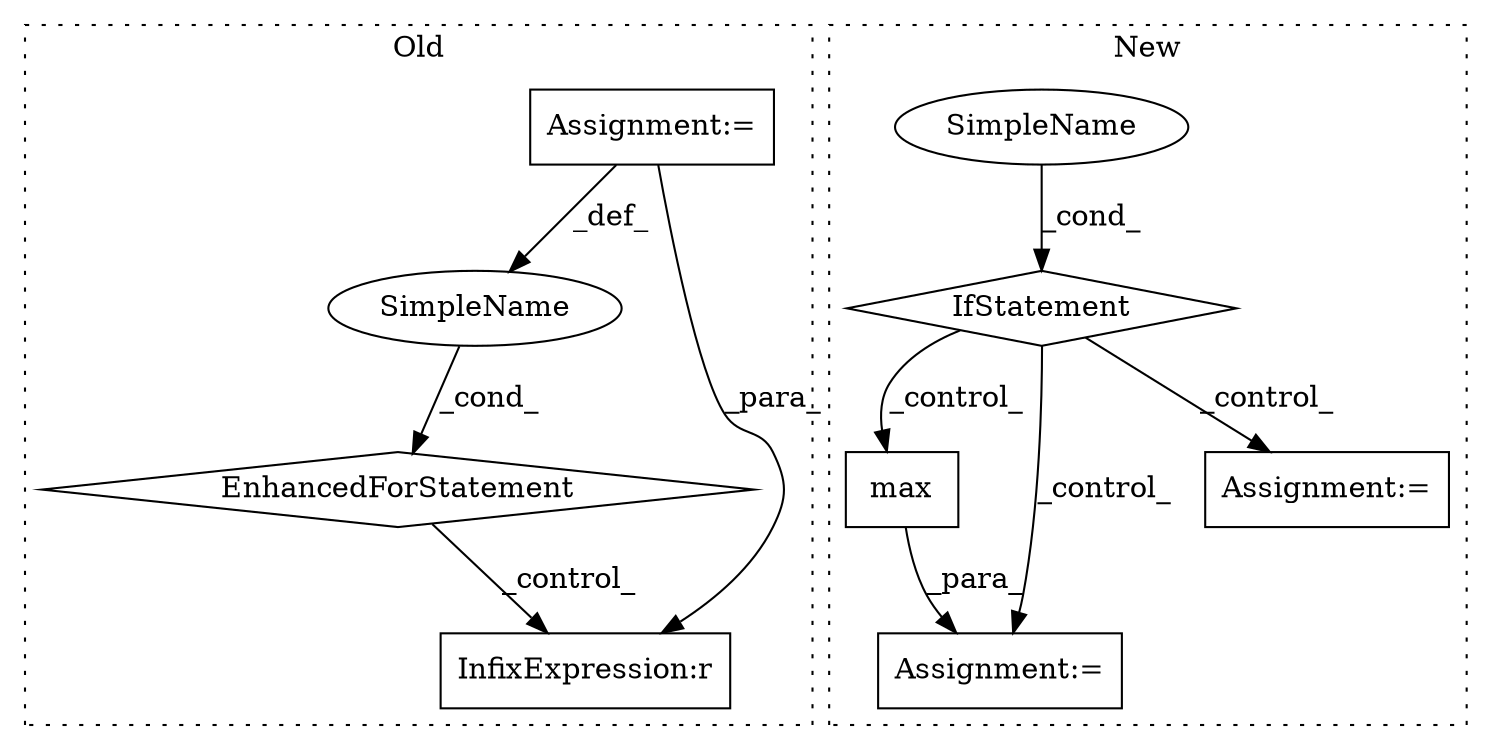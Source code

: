 digraph G {
subgraph cluster0 {
1 [label="EnhancedForStatement" a="70" s="2745,2826" l="61,2" shape="diamond"];
6 [label="Assignment:=" a="7" s="2745,2826" l="61,2" shape="box"];
7 [label="SimpleName" a="42" s="2810" l="2" shape="ellipse"];
8 [label="InfixExpression:r" a="27" s="3060" l="4" shape="box"];
label = "Old";
style="dotted";
}
subgraph cluster1 {
2 [label="max" a="32" s="3021,3026" l="4,1" shape="box"];
3 [label="Assignment:=" a="7" s="3015" l="1" shape="box"];
4 [label="SimpleName" a="42" s="" l="" shape="ellipse"];
5 [label="Assignment:=" a="7" s="2985" l="1" shape="box"];
9 [label="IfStatement" a="25" s="2473,2498" l="4,2" shape="diamond"];
label = "New";
style="dotted";
}
1 -> 8 [label="_control_"];
2 -> 3 [label="_para_"];
4 -> 9 [label="_cond_"];
6 -> 7 [label="_def_"];
6 -> 8 [label="_para_"];
7 -> 1 [label="_cond_"];
9 -> 5 [label="_control_"];
9 -> 3 [label="_control_"];
9 -> 2 [label="_control_"];
}